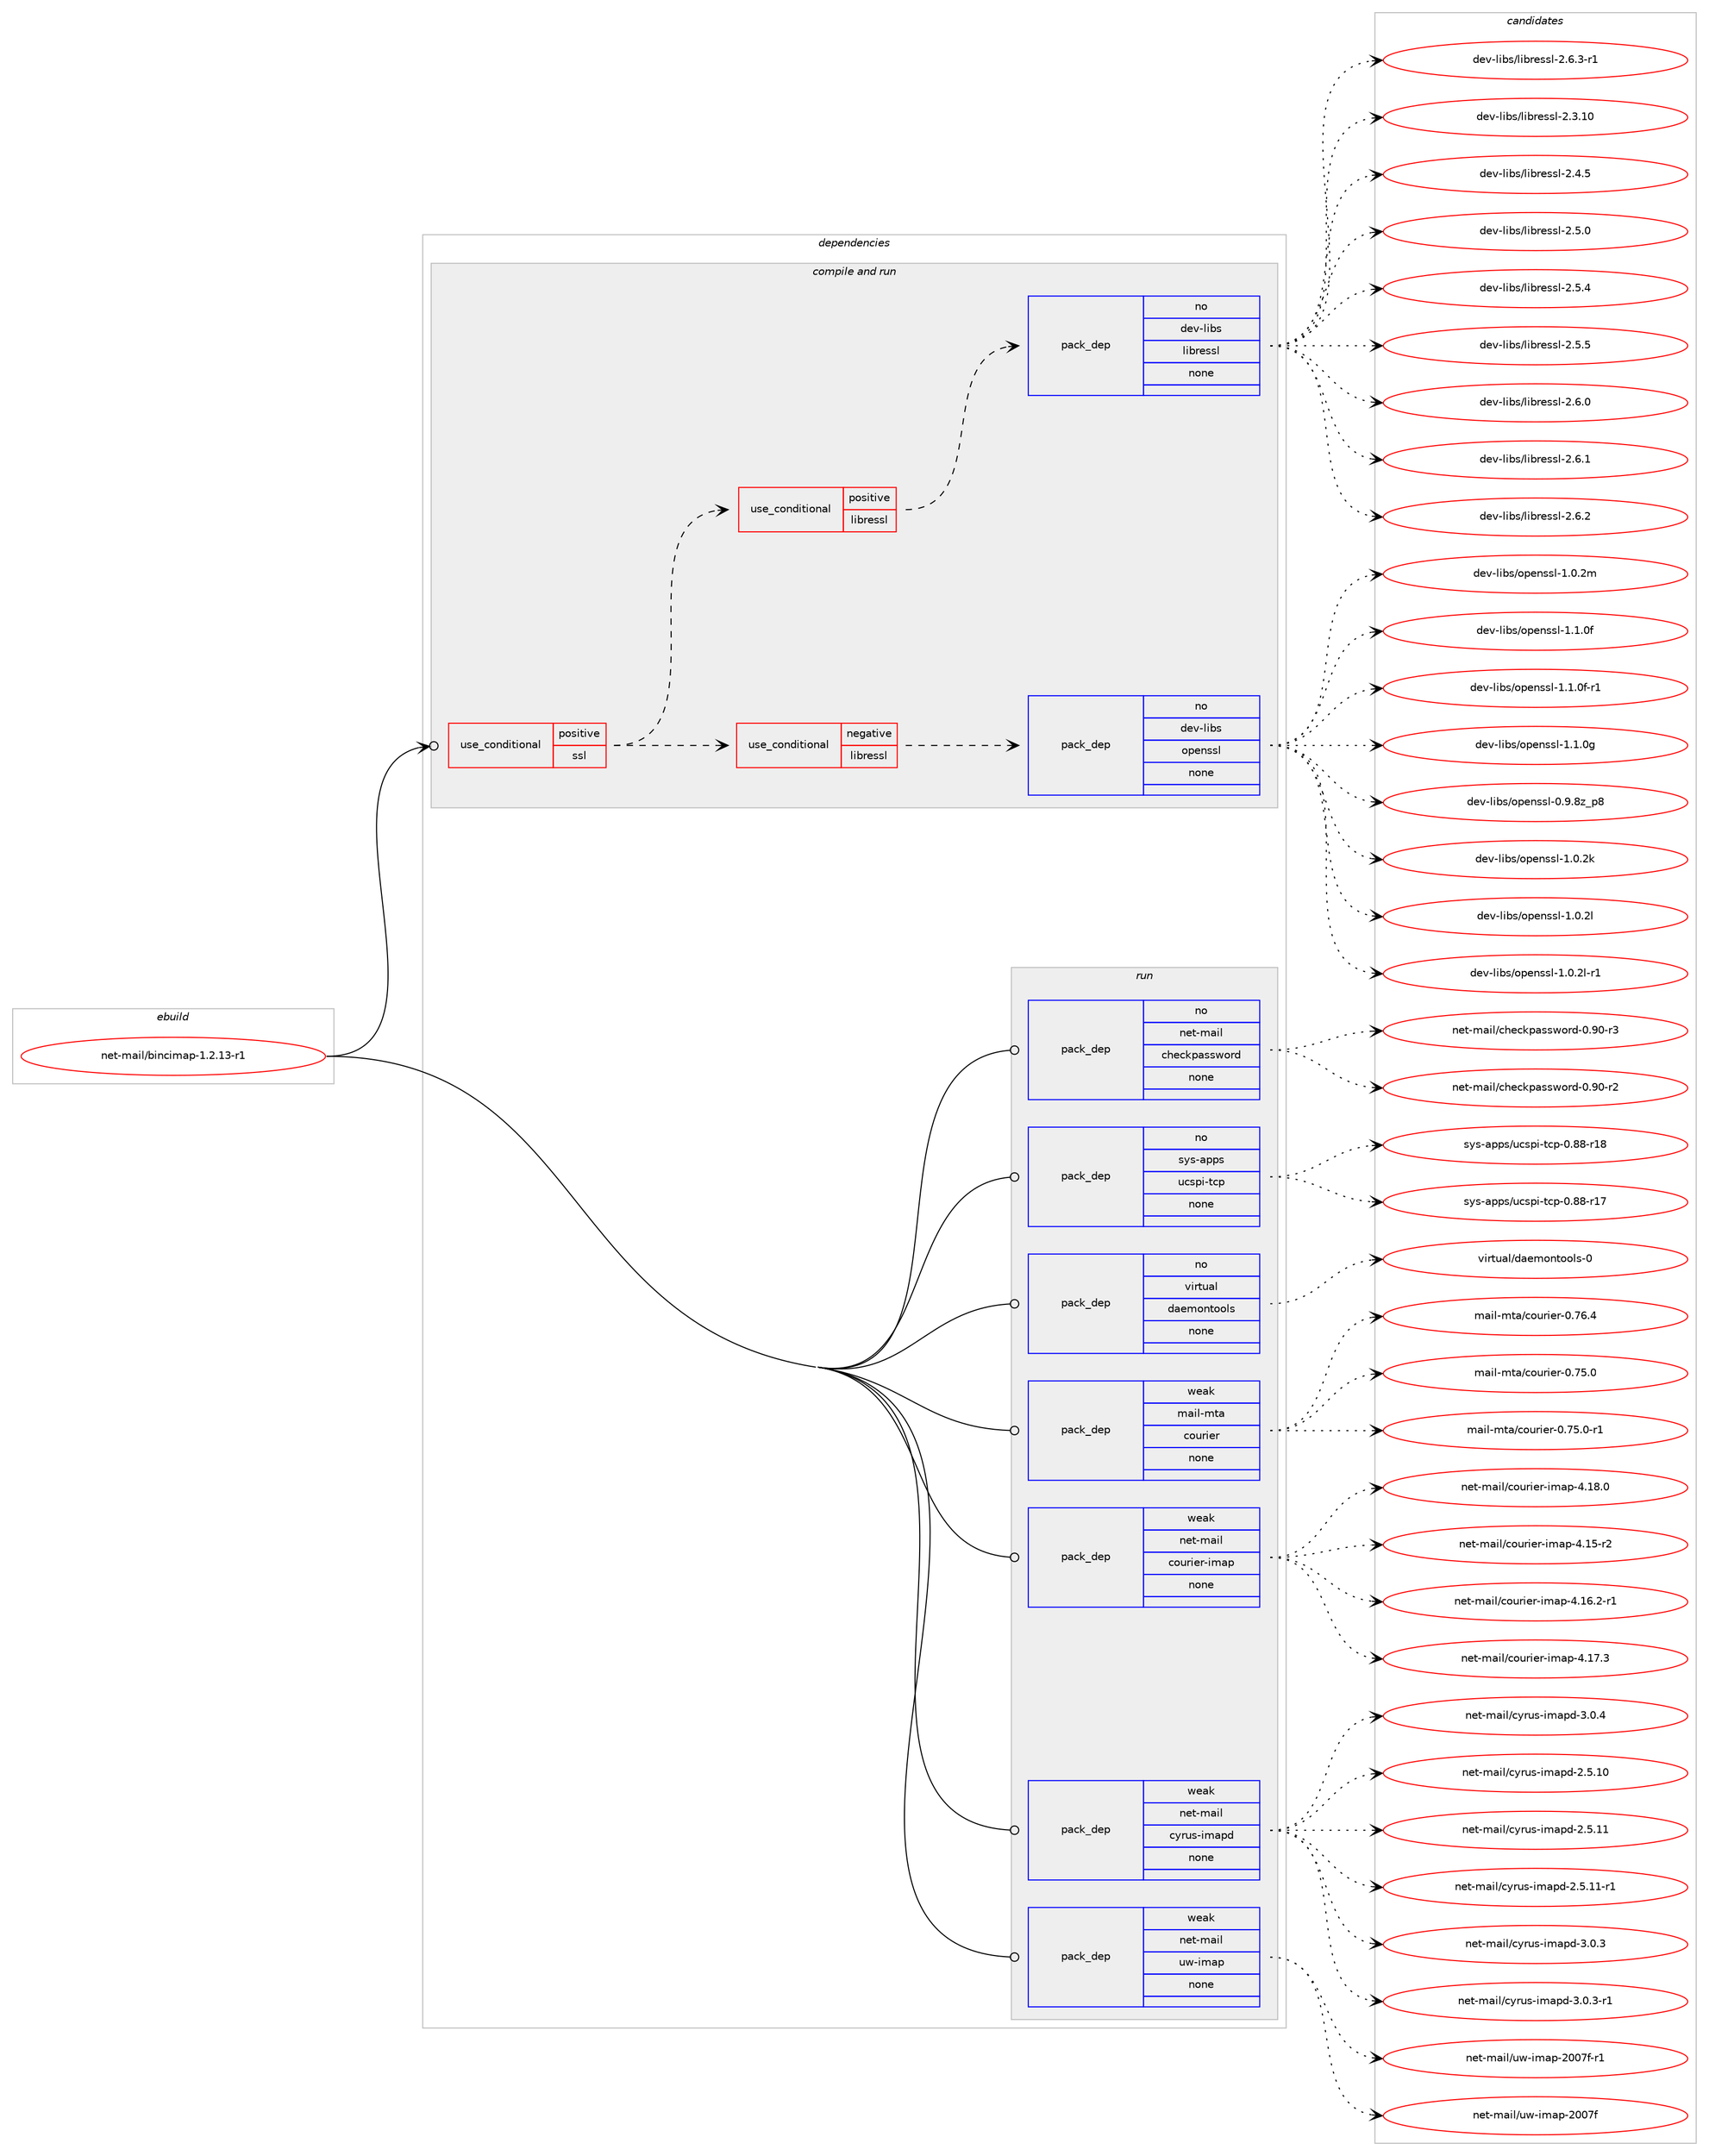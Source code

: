 digraph prolog {

# *************
# Graph options
# *************

newrank=true;
concentrate=true;
compound=true;
graph [rankdir=LR,fontname=Helvetica,fontsize=10,ranksep=1.5];#, ranksep=2.5, nodesep=0.2];
edge  [arrowhead=vee];
node  [fontname=Helvetica,fontsize=10];

# **********
# The ebuild
# **********

subgraph cluster_leftcol {
color=gray;
rank=same;
label=<<i>ebuild</i>>;
id [label="net-mail/bincimap-1.2.13-r1", color=red, width=4, href="../net-mail/bincimap-1.2.13-r1.svg"];
}

# ****************
# The dependencies
# ****************

subgraph cluster_midcol {
color=gray;
label=<<i>dependencies</i>>;
subgraph cluster_compile {
fillcolor="#eeeeee";
style=filled;
label=<<i>compile</i>>;
}
subgraph cluster_compileandrun {
fillcolor="#eeeeee";
style=filled;
label=<<i>compile and run</i>>;
subgraph cond103970 {
dependency420371 [label=<<TABLE BORDER="0" CELLBORDER="1" CELLSPACING="0" CELLPADDING="4"><TR><TD ROWSPAN="3" CELLPADDING="10">use_conditional</TD></TR><TR><TD>positive</TD></TR><TR><TD>ssl</TD></TR></TABLE>>, shape=none, color=red];
subgraph cond103971 {
dependency420372 [label=<<TABLE BORDER="0" CELLBORDER="1" CELLSPACING="0" CELLPADDING="4"><TR><TD ROWSPAN="3" CELLPADDING="10">use_conditional</TD></TR><TR><TD>negative</TD></TR><TR><TD>libressl</TD></TR></TABLE>>, shape=none, color=red];
subgraph pack309324 {
dependency420373 [label=<<TABLE BORDER="0" CELLBORDER="1" CELLSPACING="0" CELLPADDING="4" WIDTH="220"><TR><TD ROWSPAN="6" CELLPADDING="30">pack_dep</TD></TR><TR><TD WIDTH="110">no</TD></TR><TR><TD>dev-libs</TD></TR><TR><TD>openssl</TD></TR><TR><TD>none</TD></TR><TR><TD></TD></TR></TABLE>>, shape=none, color=blue];
}
dependency420372:e -> dependency420373:w [weight=20,style="dashed",arrowhead="vee"];
}
dependency420371:e -> dependency420372:w [weight=20,style="dashed",arrowhead="vee"];
subgraph cond103972 {
dependency420374 [label=<<TABLE BORDER="0" CELLBORDER="1" CELLSPACING="0" CELLPADDING="4"><TR><TD ROWSPAN="3" CELLPADDING="10">use_conditional</TD></TR><TR><TD>positive</TD></TR><TR><TD>libressl</TD></TR></TABLE>>, shape=none, color=red];
subgraph pack309325 {
dependency420375 [label=<<TABLE BORDER="0" CELLBORDER="1" CELLSPACING="0" CELLPADDING="4" WIDTH="220"><TR><TD ROWSPAN="6" CELLPADDING="30">pack_dep</TD></TR><TR><TD WIDTH="110">no</TD></TR><TR><TD>dev-libs</TD></TR><TR><TD>libressl</TD></TR><TR><TD>none</TD></TR><TR><TD></TD></TR></TABLE>>, shape=none, color=blue];
}
dependency420374:e -> dependency420375:w [weight=20,style="dashed",arrowhead="vee"];
}
dependency420371:e -> dependency420374:w [weight=20,style="dashed",arrowhead="vee"];
}
id:e -> dependency420371:w [weight=20,style="solid",arrowhead="odotvee"];
}
subgraph cluster_run {
fillcolor="#eeeeee";
style=filled;
label=<<i>run</i>>;
subgraph pack309326 {
dependency420376 [label=<<TABLE BORDER="0" CELLBORDER="1" CELLSPACING="0" CELLPADDING="4" WIDTH="220"><TR><TD ROWSPAN="6" CELLPADDING="30">pack_dep</TD></TR><TR><TD WIDTH="110">no</TD></TR><TR><TD>net-mail</TD></TR><TR><TD>checkpassword</TD></TR><TR><TD>none</TD></TR><TR><TD></TD></TR></TABLE>>, shape=none, color=blue];
}
id:e -> dependency420376:w [weight=20,style="solid",arrowhead="odot"];
subgraph pack309327 {
dependency420377 [label=<<TABLE BORDER="0" CELLBORDER="1" CELLSPACING="0" CELLPADDING="4" WIDTH="220"><TR><TD ROWSPAN="6" CELLPADDING="30">pack_dep</TD></TR><TR><TD WIDTH="110">no</TD></TR><TR><TD>sys-apps</TD></TR><TR><TD>ucspi-tcp</TD></TR><TR><TD>none</TD></TR><TR><TD></TD></TR></TABLE>>, shape=none, color=blue];
}
id:e -> dependency420377:w [weight=20,style="solid",arrowhead="odot"];
subgraph pack309328 {
dependency420378 [label=<<TABLE BORDER="0" CELLBORDER="1" CELLSPACING="0" CELLPADDING="4" WIDTH="220"><TR><TD ROWSPAN="6" CELLPADDING="30">pack_dep</TD></TR><TR><TD WIDTH="110">no</TD></TR><TR><TD>virtual</TD></TR><TR><TD>daemontools</TD></TR><TR><TD>none</TD></TR><TR><TD></TD></TR></TABLE>>, shape=none, color=blue];
}
id:e -> dependency420378:w [weight=20,style="solid",arrowhead="odot"];
subgraph pack309329 {
dependency420379 [label=<<TABLE BORDER="0" CELLBORDER="1" CELLSPACING="0" CELLPADDING="4" WIDTH="220"><TR><TD ROWSPAN="6" CELLPADDING="30">pack_dep</TD></TR><TR><TD WIDTH="110">weak</TD></TR><TR><TD>mail-mta</TD></TR><TR><TD>courier</TD></TR><TR><TD>none</TD></TR><TR><TD></TD></TR></TABLE>>, shape=none, color=blue];
}
id:e -> dependency420379:w [weight=20,style="solid",arrowhead="odot"];
subgraph pack309330 {
dependency420380 [label=<<TABLE BORDER="0" CELLBORDER="1" CELLSPACING="0" CELLPADDING="4" WIDTH="220"><TR><TD ROWSPAN="6" CELLPADDING="30">pack_dep</TD></TR><TR><TD WIDTH="110">weak</TD></TR><TR><TD>net-mail</TD></TR><TR><TD>courier-imap</TD></TR><TR><TD>none</TD></TR><TR><TD></TD></TR></TABLE>>, shape=none, color=blue];
}
id:e -> dependency420380:w [weight=20,style="solid",arrowhead="odot"];
subgraph pack309331 {
dependency420381 [label=<<TABLE BORDER="0" CELLBORDER="1" CELLSPACING="0" CELLPADDING="4" WIDTH="220"><TR><TD ROWSPAN="6" CELLPADDING="30">pack_dep</TD></TR><TR><TD WIDTH="110">weak</TD></TR><TR><TD>net-mail</TD></TR><TR><TD>cyrus-imapd</TD></TR><TR><TD>none</TD></TR><TR><TD></TD></TR></TABLE>>, shape=none, color=blue];
}
id:e -> dependency420381:w [weight=20,style="solid",arrowhead="odot"];
subgraph pack309332 {
dependency420382 [label=<<TABLE BORDER="0" CELLBORDER="1" CELLSPACING="0" CELLPADDING="4" WIDTH="220"><TR><TD ROWSPAN="6" CELLPADDING="30">pack_dep</TD></TR><TR><TD WIDTH="110">weak</TD></TR><TR><TD>net-mail</TD></TR><TR><TD>uw-imap</TD></TR><TR><TD>none</TD></TR><TR><TD></TD></TR></TABLE>>, shape=none, color=blue];
}
id:e -> dependency420382:w [weight=20,style="solid",arrowhead="odot"];
}
}

# **************
# The candidates
# **************

subgraph cluster_choices {
rank=same;
color=gray;
label=<<i>candidates</i>>;

subgraph choice309324 {
color=black;
nodesep=1;
choice1001011184510810598115471111121011101151151084548465746561229511256 [label="dev-libs/openssl-0.9.8z_p8", color=red, width=4,href="../dev-libs/openssl-0.9.8z_p8.svg"];
choice100101118451081059811547111112101110115115108454946484650107 [label="dev-libs/openssl-1.0.2k", color=red, width=4,href="../dev-libs/openssl-1.0.2k.svg"];
choice100101118451081059811547111112101110115115108454946484650108 [label="dev-libs/openssl-1.0.2l", color=red, width=4,href="../dev-libs/openssl-1.0.2l.svg"];
choice1001011184510810598115471111121011101151151084549464846501084511449 [label="dev-libs/openssl-1.0.2l-r1", color=red, width=4,href="../dev-libs/openssl-1.0.2l-r1.svg"];
choice100101118451081059811547111112101110115115108454946484650109 [label="dev-libs/openssl-1.0.2m", color=red, width=4,href="../dev-libs/openssl-1.0.2m.svg"];
choice100101118451081059811547111112101110115115108454946494648102 [label="dev-libs/openssl-1.1.0f", color=red, width=4,href="../dev-libs/openssl-1.1.0f.svg"];
choice1001011184510810598115471111121011101151151084549464946481024511449 [label="dev-libs/openssl-1.1.0f-r1", color=red, width=4,href="../dev-libs/openssl-1.1.0f-r1.svg"];
choice100101118451081059811547111112101110115115108454946494648103 [label="dev-libs/openssl-1.1.0g", color=red, width=4,href="../dev-libs/openssl-1.1.0g.svg"];
dependency420373:e -> choice1001011184510810598115471111121011101151151084548465746561229511256:w [style=dotted,weight="100"];
dependency420373:e -> choice100101118451081059811547111112101110115115108454946484650107:w [style=dotted,weight="100"];
dependency420373:e -> choice100101118451081059811547111112101110115115108454946484650108:w [style=dotted,weight="100"];
dependency420373:e -> choice1001011184510810598115471111121011101151151084549464846501084511449:w [style=dotted,weight="100"];
dependency420373:e -> choice100101118451081059811547111112101110115115108454946484650109:w [style=dotted,weight="100"];
dependency420373:e -> choice100101118451081059811547111112101110115115108454946494648102:w [style=dotted,weight="100"];
dependency420373:e -> choice1001011184510810598115471111121011101151151084549464946481024511449:w [style=dotted,weight="100"];
dependency420373:e -> choice100101118451081059811547111112101110115115108454946494648103:w [style=dotted,weight="100"];
}
subgraph choice309325 {
color=black;
nodesep=1;
choice1001011184510810598115471081059811410111511510845504651464948 [label="dev-libs/libressl-2.3.10", color=red, width=4,href="../dev-libs/libressl-2.3.10.svg"];
choice10010111845108105981154710810598114101115115108455046524653 [label="dev-libs/libressl-2.4.5", color=red, width=4,href="../dev-libs/libressl-2.4.5.svg"];
choice10010111845108105981154710810598114101115115108455046534648 [label="dev-libs/libressl-2.5.0", color=red, width=4,href="../dev-libs/libressl-2.5.0.svg"];
choice10010111845108105981154710810598114101115115108455046534652 [label="dev-libs/libressl-2.5.4", color=red, width=4,href="../dev-libs/libressl-2.5.4.svg"];
choice10010111845108105981154710810598114101115115108455046534653 [label="dev-libs/libressl-2.5.5", color=red, width=4,href="../dev-libs/libressl-2.5.5.svg"];
choice10010111845108105981154710810598114101115115108455046544648 [label="dev-libs/libressl-2.6.0", color=red, width=4,href="../dev-libs/libressl-2.6.0.svg"];
choice10010111845108105981154710810598114101115115108455046544649 [label="dev-libs/libressl-2.6.1", color=red, width=4,href="../dev-libs/libressl-2.6.1.svg"];
choice10010111845108105981154710810598114101115115108455046544650 [label="dev-libs/libressl-2.6.2", color=red, width=4,href="../dev-libs/libressl-2.6.2.svg"];
choice100101118451081059811547108105981141011151151084550465446514511449 [label="dev-libs/libressl-2.6.3-r1", color=red, width=4,href="../dev-libs/libressl-2.6.3-r1.svg"];
dependency420375:e -> choice1001011184510810598115471081059811410111511510845504651464948:w [style=dotted,weight="100"];
dependency420375:e -> choice10010111845108105981154710810598114101115115108455046524653:w [style=dotted,weight="100"];
dependency420375:e -> choice10010111845108105981154710810598114101115115108455046534648:w [style=dotted,weight="100"];
dependency420375:e -> choice10010111845108105981154710810598114101115115108455046534652:w [style=dotted,weight="100"];
dependency420375:e -> choice10010111845108105981154710810598114101115115108455046534653:w [style=dotted,weight="100"];
dependency420375:e -> choice10010111845108105981154710810598114101115115108455046544648:w [style=dotted,weight="100"];
dependency420375:e -> choice10010111845108105981154710810598114101115115108455046544649:w [style=dotted,weight="100"];
dependency420375:e -> choice10010111845108105981154710810598114101115115108455046544650:w [style=dotted,weight="100"];
dependency420375:e -> choice100101118451081059811547108105981141011151151084550465446514511449:w [style=dotted,weight="100"];
}
subgraph choice309326 {
color=black;
nodesep=1;
choice11010111645109971051084799104101991071129711511511911111410045484657484511450 [label="net-mail/checkpassword-0.90-r2", color=red, width=4,href="../net-mail/checkpassword-0.90-r2.svg"];
choice11010111645109971051084799104101991071129711511511911111410045484657484511451 [label="net-mail/checkpassword-0.90-r3", color=red, width=4,href="../net-mail/checkpassword-0.90-r3.svg"];
dependency420376:e -> choice11010111645109971051084799104101991071129711511511911111410045484657484511450:w [style=dotted,weight="100"];
dependency420376:e -> choice11010111645109971051084799104101991071129711511511911111410045484657484511451:w [style=dotted,weight="100"];
}
subgraph choice309327 {
color=black;
nodesep=1;
choice1151211154597112112115471179911511210545116991124548465656451144955 [label="sys-apps/ucspi-tcp-0.88-r17", color=red, width=4,href="../sys-apps/ucspi-tcp-0.88-r17.svg"];
choice1151211154597112112115471179911511210545116991124548465656451144956 [label="sys-apps/ucspi-tcp-0.88-r18", color=red, width=4,href="../sys-apps/ucspi-tcp-0.88-r18.svg"];
dependency420377:e -> choice1151211154597112112115471179911511210545116991124548465656451144955:w [style=dotted,weight="100"];
dependency420377:e -> choice1151211154597112112115471179911511210545116991124548465656451144956:w [style=dotted,weight="100"];
}
subgraph choice309328 {
color=black;
nodesep=1;
choice1181051141161179710847100971011091111101161111111081154548 [label="virtual/daemontools-0", color=red, width=4,href="../virtual/daemontools-0.svg"];
dependency420378:e -> choice1181051141161179710847100971011091111101161111111081154548:w [style=dotted,weight="100"];
}
subgraph choice309329 {
color=black;
nodesep=1;
choice109971051084510911697479911111711410510111445484655534648 [label="mail-mta/courier-0.75.0", color=red, width=4,href="../mail-mta/courier-0.75.0.svg"];
choice1099710510845109116974799111117114105101114454846555346484511449 [label="mail-mta/courier-0.75.0-r1", color=red, width=4,href="../mail-mta/courier-0.75.0-r1.svg"];
choice109971051084510911697479911111711410510111445484655544652 [label="mail-mta/courier-0.76.4", color=red, width=4,href="../mail-mta/courier-0.76.4.svg"];
dependency420379:e -> choice109971051084510911697479911111711410510111445484655534648:w [style=dotted,weight="100"];
dependency420379:e -> choice1099710510845109116974799111117114105101114454846555346484511449:w [style=dotted,weight="100"];
dependency420379:e -> choice109971051084510911697479911111711410510111445484655544652:w [style=dotted,weight="100"];
}
subgraph choice309330 {
color=black;
nodesep=1;
choice11010111645109971051084799111117114105101114451051099711245524649534511450 [label="net-mail/courier-imap-4.15-r2", color=red, width=4,href="../net-mail/courier-imap-4.15-r2.svg"];
choice110101116451099710510847991111171141051011144510510997112455246495446504511449 [label="net-mail/courier-imap-4.16.2-r1", color=red, width=4,href="../net-mail/courier-imap-4.16.2-r1.svg"];
choice11010111645109971051084799111117114105101114451051099711245524649554651 [label="net-mail/courier-imap-4.17.3", color=red, width=4,href="../net-mail/courier-imap-4.17.3.svg"];
choice11010111645109971051084799111117114105101114451051099711245524649564648 [label="net-mail/courier-imap-4.18.0", color=red, width=4,href="../net-mail/courier-imap-4.18.0.svg"];
dependency420380:e -> choice11010111645109971051084799111117114105101114451051099711245524649534511450:w [style=dotted,weight="100"];
dependency420380:e -> choice110101116451099710510847991111171141051011144510510997112455246495446504511449:w [style=dotted,weight="100"];
dependency420380:e -> choice11010111645109971051084799111117114105101114451051099711245524649554651:w [style=dotted,weight="100"];
dependency420380:e -> choice11010111645109971051084799111117114105101114451051099711245524649564648:w [style=dotted,weight="100"];
}
subgraph choice309331 {
color=black;
nodesep=1;
choice11010111645109971051084799121114117115451051099711210045504653464948 [label="net-mail/cyrus-imapd-2.5.10", color=red, width=4,href="../net-mail/cyrus-imapd-2.5.10.svg"];
choice11010111645109971051084799121114117115451051099711210045504653464949 [label="net-mail/cyrus-imapd-2.5.11", color=red, width=4,href="../net-mail/cyrus-imapd-2.5.11.svg"];
choice110101116451099710510847991211141171154510510997112100455046534649494511449 [label="net-mail/cyrus-imapd-2.5.11-r1", color=red, width=4,href="../net-mail/cyrus-imapd-2.5.11-r1.svg"];
choice110101116451099710510847991211141171154510510997112100455146484651 [label="net-mail/cyrus-imapd-3.0.3", color=red, width=4,href="../net-mail/cyrus-imapd-3.0.3.svg"];
choice1101011164510997105108479912111411711545105109971121004551464846514511449 [label="net-mail/cyrus-imapd-3.0.3-r1", color=red, width=4,href="../net-mail/cyrus-imapd-3.0.3-r1.svg"];
choice110101116451099710510847991211141171154510510997112100455146484652 [label="net-mail/cyrus-imapd-3.0.4", color=red, width=4,href="../net-mail/cyrus-imapd-3.0.4.svg"];
dependency420381:e -> choice11010111645109971051084799121114117115451051099711210045504653464948:w [style=dotted,weight="100"];
dependency420381:e -> choice11010111645109971051084799121114117115451051099711210045504653464949:w [style=dotted,weight="100"];
dependency420381:e -> choice110101116451099710510847991211141171154510510997112100455046534649494511449:w [style=dotted,weight="100"];
dependency420381:e -> choice110101116451099710510847991211141171154510510997112100455146484651:w [style=dotted,weight="100"];
dependency420381:e -> choice1101011164510997105108479912111411711545105109971121004551464846514511449:w [style=dotted,weight="100"];
dependency420381:e -> choice110101116451099710510847991211141171154510510997112100455146484652:w [style=dotted,weight="100"];
}
subgraph choice309332 {
color=black;
nodesep=1;
choice11010111645109971051084711711945105109971124550484855102 [label="net-mail/uw-imap-2007f", color=red, width=4,href="../net-mail/uw-imap-2007f.svg"];
choice110101116451099710510847117119451051099711245504848551024511449 [label="net-mail/uw-imap-2007f-r1", color=red, width=4,href="../net-mail/uw-imap-2007f-r1.svg"];
dependency420382:e -> choice11010111645109971051084711711945105109971124550484855102:w [style=dotted,weight="100"];
dependency420382:e -> choice110101116451099710510847117119451051099711245504848551024511449:w [style=dotted,weight="100"];
}
}

}
